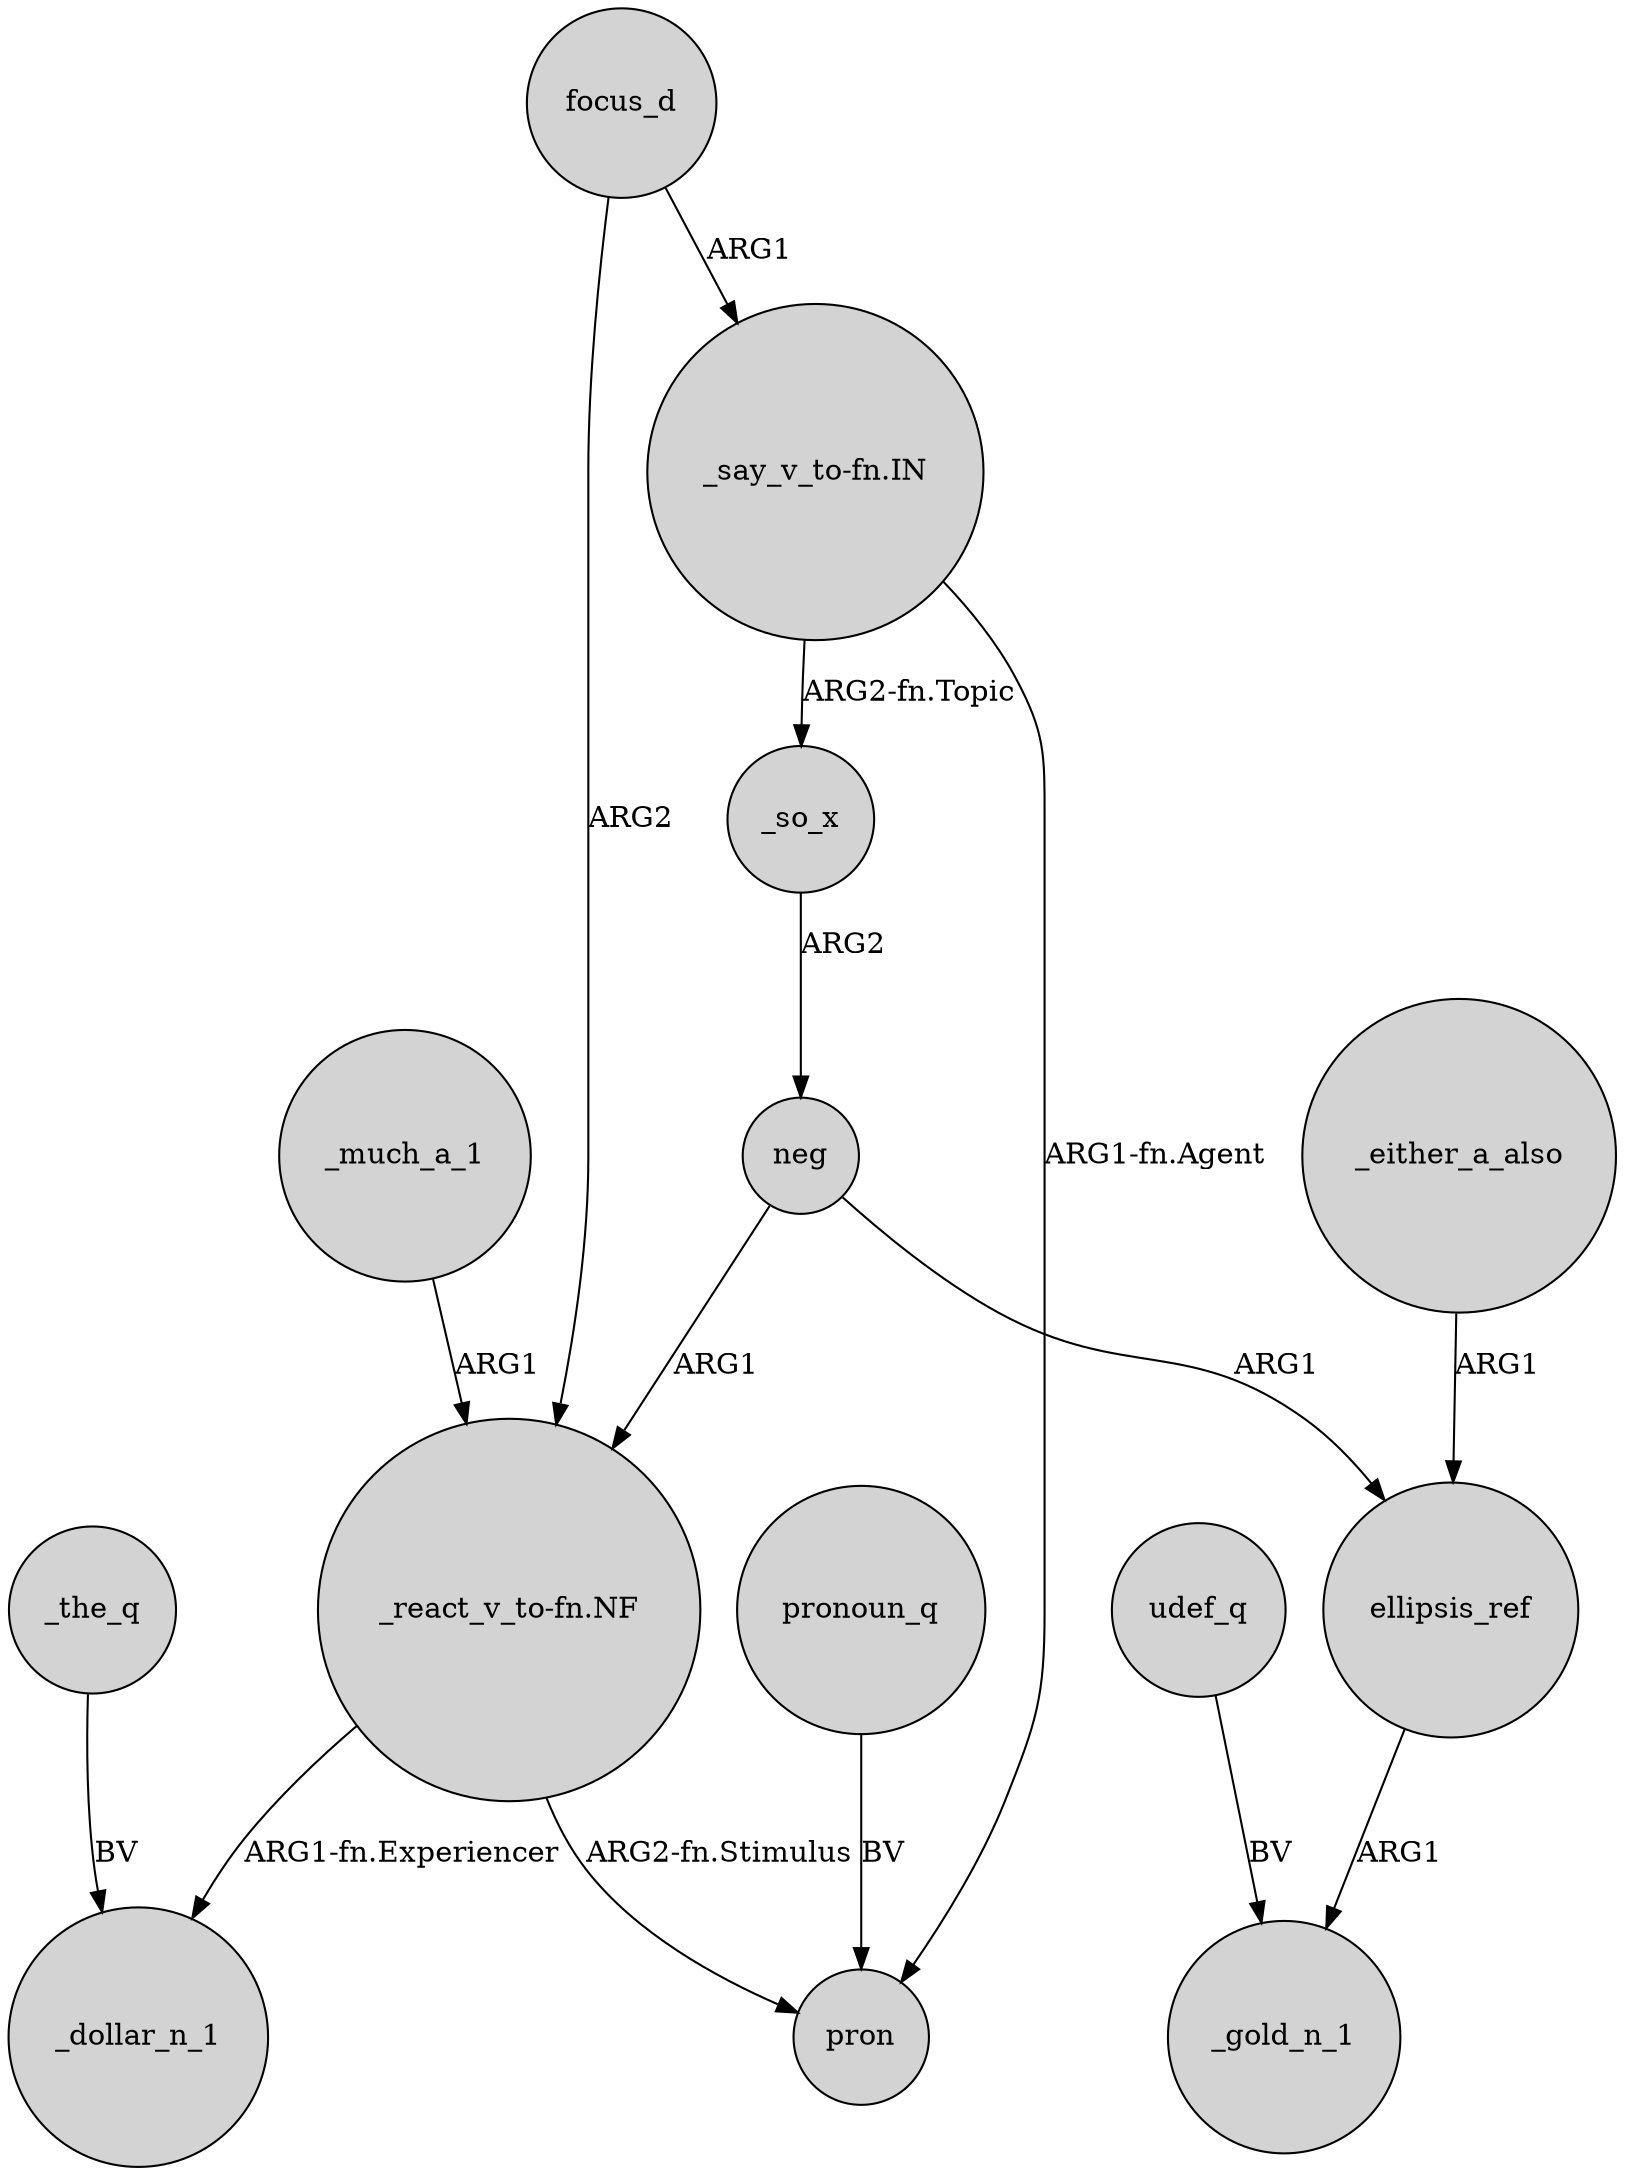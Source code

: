 digraph {
	node [shape=circle style=filled]
	focus_d -> "_react_v_to-fn.NF" [label=ARG2]
	_the_q -> _dollar_n_1 [label=BV]
	"_react_v_to-fn.NF" -> _dollar_n_1 [label="ARG1-fn.Experiencer"]
	_so_x -> neg [label=ARG2]
	udef_q -> _gold_n_1 [label=BV]
	neg -> "_react_v_to-fn.NF" [label=ARG1]
	_much_a_1 -> "_react_v_to-fn.NF" [label=ARG1]
	ellipsis_ref -> _gold_n_1 [label=ARG1]
	_either_a_also -> ellipsis_ref [label=ARG1]
	"_say_v_to-fn.IN" -> _so_x [label="ARG2-fn.Topic"]
	neg -> ellipsis_ref [label=ARG1]
	focus_d -> "_say_v_to-fn.IN" [label=ARG1]
	"_react_v_to-fn.NF" -> pron [label="ARG2-fn.Stimulus"]
	"_say_v_to-fn.IN" -> pron [label="ARG1-fn.Agent"]
	pronoun_q -> pron [label=BV]
}
